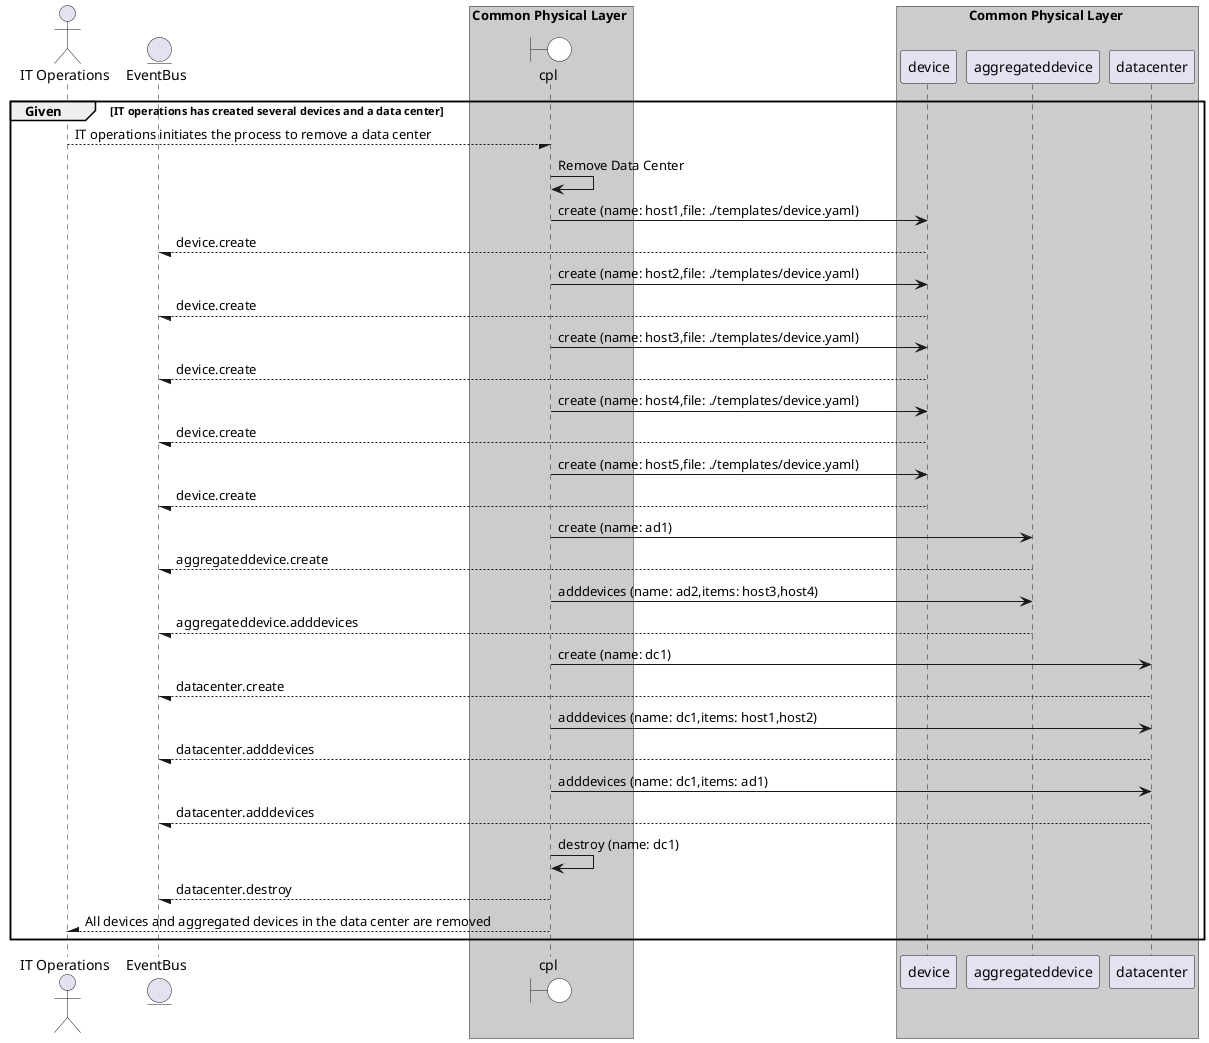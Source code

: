 @startuml


actor "IT Operations"


entity EventBus

box Common Physical Layer #cccccc
    boundary cpl #white
end box


box Common Physical Layer #cccccc
            participant device
            participant aggregateddevice
            participant datacenter
    end box

group Given [IT operations has created several devices and a data center]

"IT Operations" --/ cpl: IT operations initiates the process to remove a data center
"cpl" -> cpl: Remove Data Center

    cpl -> "device": create (name: host1,file: ./templates/device.yaml)

    "device" --/ EventBus: device.create

    cpl -> "device": create (name: host2,file: ./templates/device.yaml)

    "device" --/ EventBus: device.create

    cpl -> "device": create (name: host3,file: ./templates/device.yaml)

    "device" --/ EventBus: device.create

    cpl -> "device": create (name: host4,file: ./templates/device.yaml)

    "device" --/ EventBus: device.create

    cpl -> "device": create (name: host5,file: ./templates/device.yaml)

    "device" --/ EventBus: device.create

    cpl -> "aggregateddevice": create (name: ad1)

    "aggregateddevice" --/ EventBus: aggregateddevice.create

    cpl -> "aggregateddevice": adddevices (name: ad2,items: host3,host4)

    "aggregateddevice" --/ EventBus: aggregateddevice.adddevices

    cpl -> "datacenter": create (name: dc1)

    "datacenter" --/ EventBus: datacenter.create

    cpl -> "datacenter": adddevices (name: dc1,items: host1,host2)

    "datacenter" --/ EventBus: datacenter.adddevices

    cpl -> "datacenter": adddevices (name: dc1,items: ad1)

    "datacenter" --/ EventBus: datacenter.adddevices

    cpl -> "cpl": destroy (name: dc1)

    "cpl" --/ EventBus: datacenter.destroy



"IT Operations" /-- cpl: All devices and aggregated devices in the data center are removed


end

@enduml
